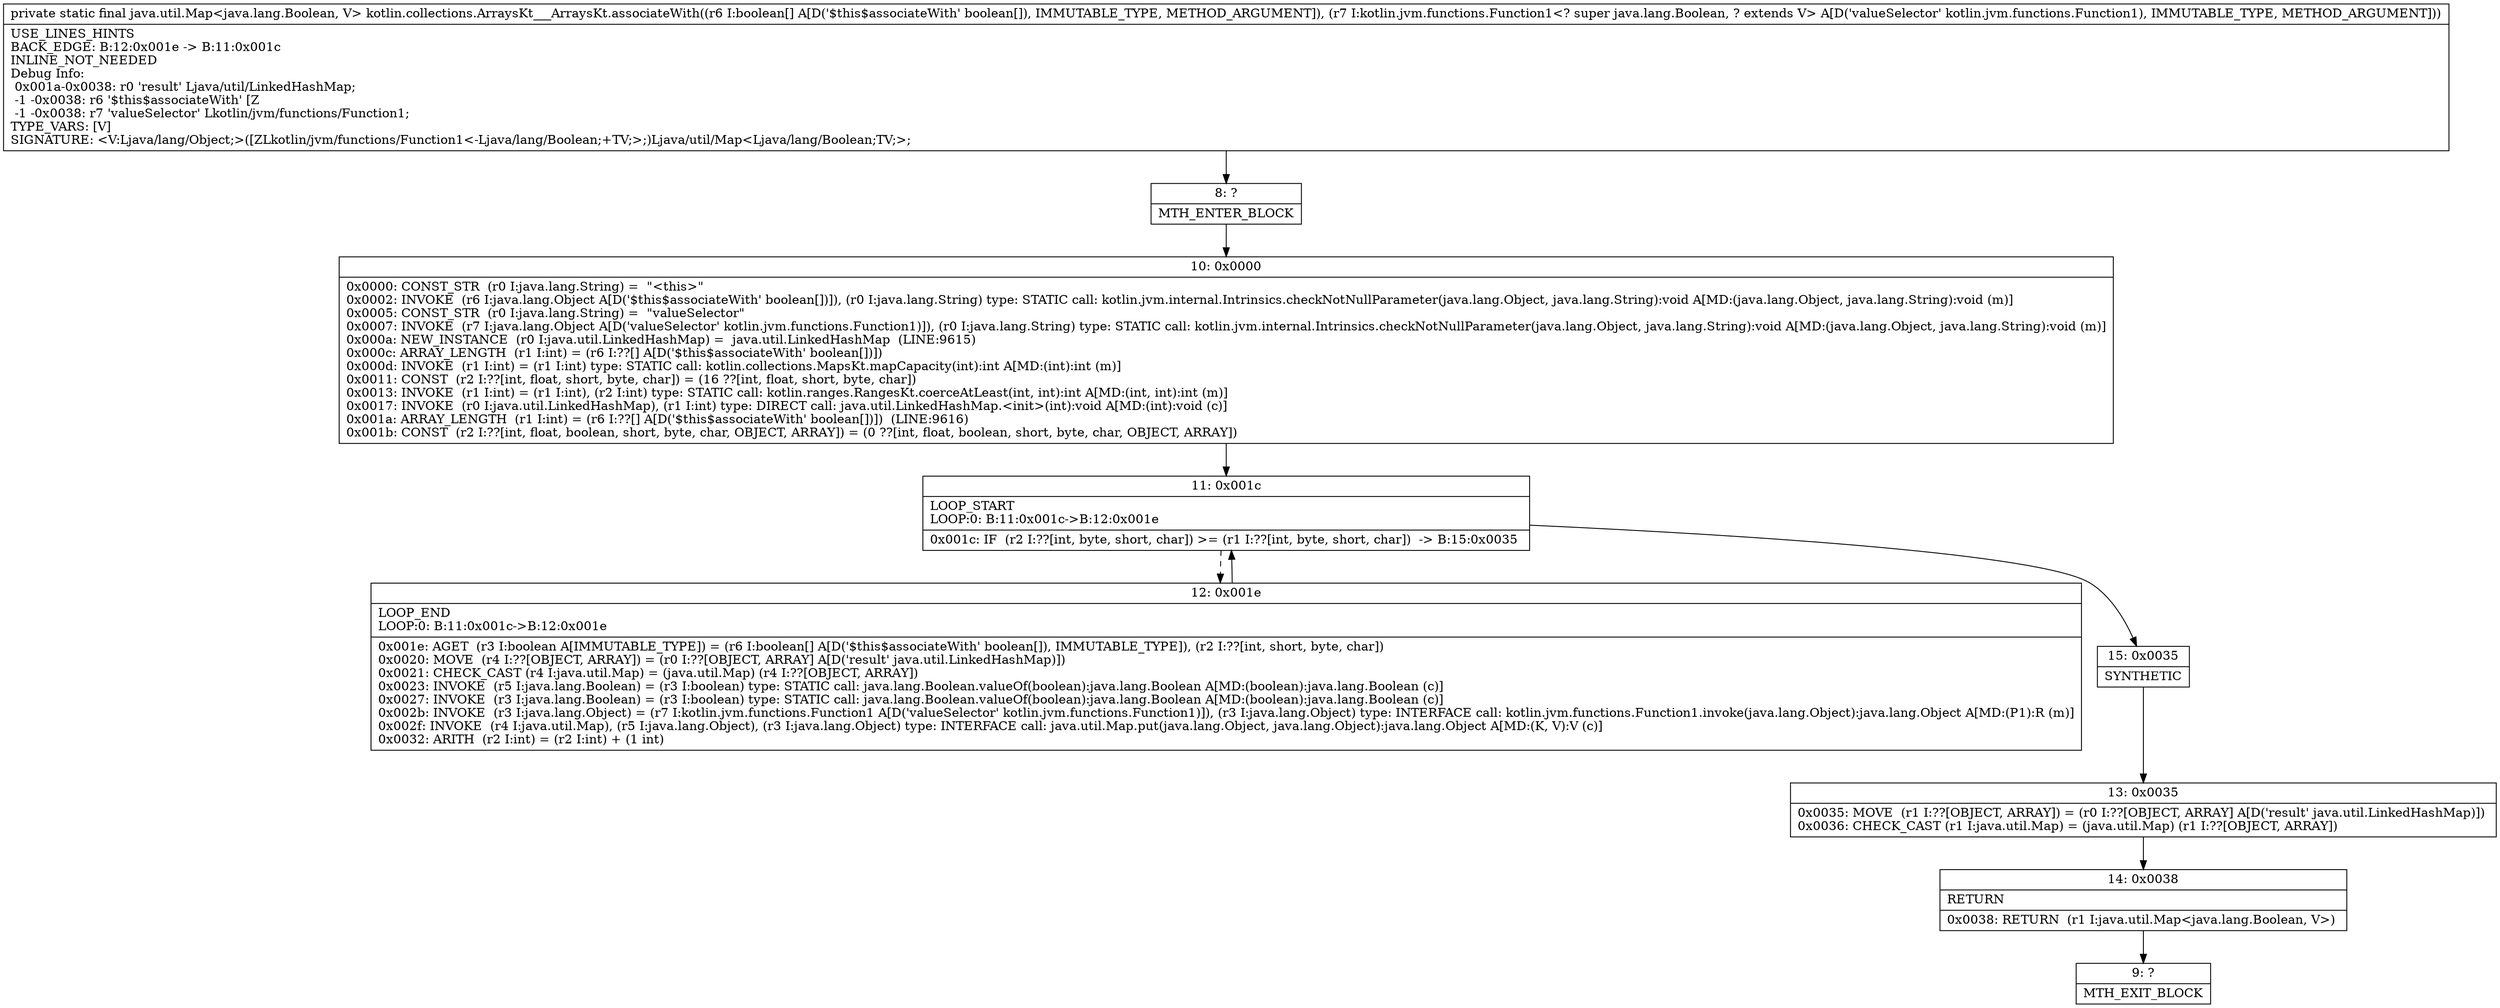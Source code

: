 digraph "CFG forkotlin.collections.ArraysKt___ArraysKt.associateWith([ZLkotlin\/jvm\/functions\/Function1;)Ljava\/util\/Map;" {
Node_8 [shape=record,label="{8\:\ ?|MTH_ENTER_BLOCK\l}"];
Node_10 [shape=record,label="{10\:\ 0x0000|0x0000: CONST_STR  (r0 I:java.lang.String) =  \"\<this\>\" \l0x0002: INVOKE  (r6 I:java.lang.Object A[D('$this$associateWith' boolean[])]), (r0 I:java.lang.String) type: STATIC call: kotlin.jvm.internal.Intrinsics.checkNotNullParameter(java.lang.Object, java.lang.String):void A[MD:(java.lang.Object, java.lang.String):void (m)]\l0x0005: CONST_STR  (r0 I:java.lang.String) =  \"valueSelector\" \l0x0007: INVOKE  (r7 I:java.lang.Object A[D('valueSelector' kotlin.jvm.functions.Function1)]), (r0 I:java.lang.String) type: STATIC call: kotlin.jvm.internal.Intrinsics.checkNotNullParameter(java.lang.Object, java.lang.String):void A[MD:(java.lang.Object, java.lang.String):void (m)]\l0x000a: NEW_INSTANCE  (r0 I:java.util.LinkedHashMap) =  java.util.LinkedHashMap  (LINE:9615)\l0x000c: ARRAY_LENGTH  (r1 I:int) = (r6 I:??[] A[D('$this$associateWith' boolean[])]) \l0x000d: INVOKE  (r1 I:int) = (r1 I:int) type: STATIC call: kotlin.collections.MapsKt.mapCapacity(int):int A[MD:(int):int (m)]\l0x0011: CONST  (r2 I:??[int, float, short, byte, char]) = (16 ??[int, float, short, byte, char]) \l0x0013: INVOKE  (r1 I:int) = (r1 I:int), (r2 I:int) type: STATIC call: kotlin.ranges.RangesKt.coerceAtLeast(int, int):int A[MD:(int, int):int (m)]\l0x0017: INVOKE  (r0 I:java.util.LinkedHashMap), (r1 I:int) type: DIRECT call: java.util.LinkedHashMap.\<init\>(int):void A[MD:(int):void (c)]\l0x001a: ARRAY_LENGTH  (r1 I:int) = (r6 I:??[] A[D('$this$associateWith' boolean[])])  (LINE:9616)\l0x001b: CONST  (r2 I:??[int, float, boolean, short, byte, char, OBJECT, ARRAY]) = (0 ??[int, float, boolean, short, byte, char, OBJECT, ARRAY]) \l}"];
Node_11 [shape=record,label="{11\:\ 0x001c|LOOP_START\lLOOP:0: B:11:0x001c\-\>B:12:0x001e\l|0x001c: IF  (r2 I:??[int, byte, short, char]) \>= (r1 I:??[int, byte, short, char])  \-\> B:15:0x0035 \l}"];
Node_12 [shape=record,label="{12\:\ 0x001e|LOOP_END\lLOOP:0: B:11:0x001c\-\>B:12:0x001e\l|0x001e: AGET  (r3 I:boolean A[IMMUTABLE_TYPE]) = (r6 I:boolean[] A[D('$this$associateWith' boolean[]), IMMUTABLE_TYPE]), (r2 I:??[int, short, byte, char]) \l0x0020: MOVE  (r4 I:??[OBJECT, ARRAY]) = (r0 I:??[OBJECT, ARRAY] A[D('result' java.util.LinkedHashMap)]) \l0x0021: CHECK_CAST (r4 I:java.util.Map) = (java.util.Map) (r4 I:??[OBJECT, ARRAY]) \l0x0023: INVOKE  (r5 I:java.lang.Boolean) = (r3 I:boolean) type: STATIC call: java.lang.Boolean.valueOf(boolean):java.lang.Boolean A[MD:(boolean):java.lang.Boolean (c)]\l0x0027: INVOKE  (r3 I:java.lang.Boolean) = (r3 I:boolean) type: STATIC call: java.lang.Boolean.valueOf(boolean):java.lang.Boolean A[MD:(boolean):java.lang.Boolean (c)]\l0x002b: INVOKE  (r3 I:java.lang.Object) = (r7 I:kotlin.jvm.functions.Function1 A[D('valueSelector' kotlin.jvm.functions.Function1)]), (r3 I:java.lang.Object) type: INTERFACE call: kotlin.jvm.functions.Function1.invoke(java.lang.Object):java.lang.Object A[MD:(P1):R (m)]\l0x002f: INVOKE  (r4 I:java.util.Map), (r5 I:java.lang.Object), (r3 I:java.lang.Object) type: INTERFACE call: java.util.Map.put(java.lang.Object, java.lang.Object):java.lang.Object A[MD:(K, V):V (c)]\l0x0032: ARITH  (r2 I:int) = (r2 I:int) + (1 int) \l}"];
Node_15 [shape=record,label="{15\:\ 0x0035|SYNTHETIC\l}"];
Node_13 [shape=record,label="{13\:\ 0x0035|0x0035: MOVE  (r1 I:??[OBJECT, ARRAY]) = (r0 I:??[OBJECT, ARRAY] A[D('result' java.util.LinkedHashMap)]) \l0x0036: CHECK_CAST (r1 I:java.util.Map) = (java.util.Map) (r1 I:??[OBJECT, ARRAY]) \l}"];
Node_14 [shape=record,label="{14\:\ 0x0038|RETURN\l|0x0038: RETURN  (r1 I:java.util.Map\<java.lang.Boolean, V\>) \l}"];
Node_9 [shape=record,label="{9\:\ ?|MTH_EXIT_BLOCK\l}"];
MethodNode[shape=record,label="{private static final java.util.Map\<java.lang.Boolean, V\> kotlin.collections.ArraysKt___ArraysKt.associateWith((r6 I:boolean[] A[D('$this$associateWith' boolean[]), IMMUTABLE_TYPE, METHOD_ARGUMENT]), (r7 I:kotlin.jvm.functions.Function1\<? super java.lang.Boolean, ? extends V\> A[D('valueSelector' kotlin.jvm.functions.Function1), IMMUTABLE_TYPE, METHOD_ARGUMENT]))  | USE_LINES_HINTS\lBACK_EDGE: B:12:0x001e \-\> B:11:0x001c\lINLINE_NOT_NEEDED\lDebug Info:\l  0x001a\-0x0038: r0 'result' Ljava\/util\/LinkedHashMap;\l  \-1 \-0x0038: r6 '$this$associateWith' [Z\l  \-1 \-0x0038: r7 'valueSelector' Lkotlin\/jvm\/functions\/Function1;\lTYPE_VARS: [V]\lSIGNATURE: \<V:Ljava\/lang\/Object;\>([ZLkotlin\/jvm\/functions\/Function1\<\-Ljava\/lang\/Boolean;+TV;\>;)Ljava\/util\/Map\<Ljava\/lang\/Boolean;TV;\>;\l}"];
MethodNode -> Node_8;Node_8 -> Node_10;
Node_10 -> Node_11;
Node_11 -> Node_12[style=dashed];
Node_11 -> Node_15;
Node_12 -> Node_11;
Node_15 -> Node_13;
Node_13 -> Node_14;
Node_14 -> Node_9;
}

